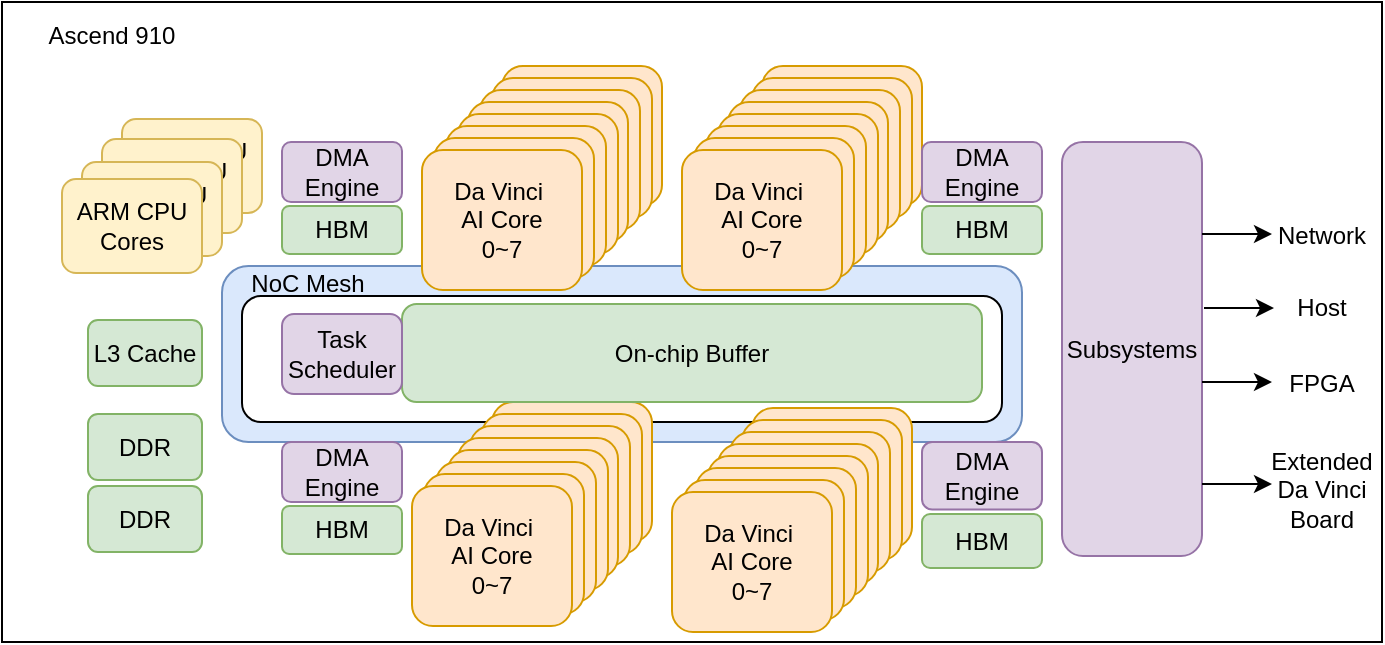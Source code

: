 <mxfile version="24.2.5" type="github" pages="6">
  <diagram name="910B" id="lxLUyDZ-_mMBVK15Qsm0">
    <mxGraphModel dx="945" dy="566" grid="1" gridSize="10" guides="1" tooltips="1" connect="1" arrows="1" fold="1" page="1" pageScale="1" pageWidth="827" pageHeight="1169" math="0" shadow="0">
      <root>
        <mxCell id="0" />
        <mxCell id="1" parent="0" />
        <mxCell id="A8zG5UePUxlaHy1b6daN-1" value="" style="rounded=0;whiteSpace=wrap;html=1;" parent="1" vertex="1">
          <mxGeometry x="60" y="220" width="690" height="320" as="geometry" />
        </mxCell>
        <mxCell id="LVG8VVzXwPnrs3J6AXQO-1" value="On-chip Buffer" style="rounded=1;whiteSpace=wrap;html=1;fillColor=#dae8fc;strokeColor=#6c8ebf;" parent="1" vertex="1">
          <mxGeometry x="170" y="352" width="400" height="88" as="geometry" />
        </mxCell>
        <mxCell id="LVG8VVzXwPnrs3J6AXQO-2" value="On-chip Buffer" style="rounded=1;whiteSpace=wrap;html=1;" parent="1" vertex="1">
          <mxGeometry x="180" y="367" width="380" height="63" as="geometry" />
        </mxCell>
        <mxCell id="LVG8VVzXwPnrs3J6AXQO-3" value="Da Vinci&amp;nbsp;&lt;div&gt;AI Core&lt;/div&gt;&lt;div&gt;0~7&lt;/div&gt;" style="rounded=1;whiteSpace=wrap;html=1;fillColor=#ffe6cc;strokeColor=#d79b00;" parent="1" vertex="1">
          <mxGeometry x="310" y="252" width="80" height="70" as="geometry" />
        </mxCell>
        <mxCell id="LVG8VVzXwPnrs3J6AXQO-4" value="Da Vinci&amp;nbsp;&lt;div&gt;AI Core&lt;/div&gt;&lt;div&gt;0~7&lt;/div&gt;" style="rounded=1;whiteSpace=wrap;html=1;fillColor=#ffe6cc;strokeColor=#d79b00;" parent="1" vertex="1">
          <mxGeometry x="305" y="258" width="80" height="70" as="geometry" />
        </mxCell>
        <mxCell id="LVG8VVzXwPnrs3J6AXQO-5" value="Da Vinci&amp;nbsp;&lt;div&gt;AI Core&lt;/div&gt;&lt;div&gt;0~7&lt;/div&gt;" style="rounded=1;whiteSpace=wrap;html=1;fillColor=#ffe6cc;strokeColor=#d79b00;" parent="1" vertex="1">
          <mxGeometry x="299" y="264" width="80" height="70" as="geometry" />
        </mxCell>
        <mxCell id="LVG8VVzXwPnrs3J6AXQO-6" value="Da Vinci&amp;nbsp;&lt;div&gt;AI Core&lt;/div&gt;&lt;div&gt;0~7&lt;/div&gt;" style="rounded=1;whiteSpace=wrap;html=1;fillColor=#ffe6cc;strokeColor=#d79b00;" parent="1" vertex="1">
          <mxGeometry x="293" y="270" width="80" height="70" as="geometry" />
        </mxCell>
        <mxCell id="LVG8VVzXwPnrs3J6AXQO-7" value="Da Vinci&amp;nbsp;&lt;div&gt;AI Core&lt;/div&gt;&lt;div&gt;0~7&lt;/div&gt;" style="rounded=1;whiteSpace=wrap;html=1;fillColor=#ffe6cc;strokeColor=#d79b00;" parent="1" vertex="1">
          <mxGeometry x="288" y="276" width="80" height="70" as="geometry" />
        </mxCell>
        <mxCell id="LVG8VVzXwPnrs3J6AXQO-8" value="Da Vinci&amp;nbsp;&lt;div&gt;AI Core&lt;/div&gt;&lt;div&gt;0~7&lt;/div&gt;" style="rounded=1;whiteSpace=wrap;html=1;fillColor=#ffe6cc;strokeColor=#d79b00;" parent="1" vertex="1">
          <mxGeometry x="282" y="282" width="80" height="70" as="geometry" />
        </mxCell>
        <mxCell id="LVG8VVzXwPnrs3J6AXQO-9" value="Da Vinci&amp;nbsp;&lt;div&gt;AI Core&lt;/div&gt;&lt;div&gt;0~7&lt;/div&gt;" style="rounded=1;whiteSpace=wrap;html=1;fillColor=#ffe6cc;strokeColor=#d79b00;" parent="1" vertex="1">
          <mxGeometry x="276" y="288" width="80" height="70" as="geometry" />
        </mxCell>
        <mxCell id="LVG8VVzXwPnrs3J6AXQO-10" value="Da Vinci&amp;nbsp;&lt;div&gt;AI Core&lt;/div&gt;&lt;div&gt;0~7&lt;/div&gt;" style="rounded=1;whiteSpace=wrap;html=1;fillColor=#ffe6cc;strokeColor=#d79b00;" parent="1" vertex="1">
          <mxGeometry x="270" y="294" width="80" height="70" as="geometry" />
        </mxCell>
        <mxCell id="LVG8VVzXwPnrs3J6AXQO-11" value="Da Vinci&amp;nbsp;&lt;div&gt;AI Core&lt;/div&gt;&lt;div&gt;0~7&lt;/div&gt;" style="rounded=1;whiteSpace=wrap;html=1;fillColor=#ffe6cc;strokeColor=#d79b00;" parent="1" vertex="1">
          <mxGeometry x="440" y="252" width="80" height="70" as="geometry" />
        </mxCell>
        <mxCell id="LVG8VVzXwPnrs3J6AXQO-12" value="Da Vinci&amp;nbsp;&lt;div&gt;AI Core&lt;/div&gt;&lt;div&gt;0~7&lt;/div&gt;" style="rounded=1;whiteSpace=wrap;html=1;fillColor=#ffe6cc;strokeColor=#d79b00;" parent="1" vertex="1">
          <mxGeometry x="435" y="258" width="80" height="70" as="geometry" />
        </mxCell>
        <mxCell id="LVG8VVzXwPnrs3J6AXQO-13" value="Da Vinci&amp;nbsp;&lt;div&gt;AI Core&lt;/div&gt;&lt;div&gt;0~7&lt;/div&gt;" style="rounded=1;whiteSpace=wrap;html=1;fillColor=#ffe6cc;strokeColor=#d79b00;" parent="1" vertex="1">
          <mxGeometry x="429" y="264" width="80" height="70" as="geometry" />
        </mxCell>
        <mxCell id="LVG8VVzXwPnrs3J6AXQO-14" value="Da Vinci&amp;nbsp;&lt;div&gt;AI Core&lt;/div&gt;&lt;div&gt;0~7&lt;/div&gt;" style="rounded=1;whiteSpace=wrap;html=1;fillColor=#ffe6cc;strokeColor=#d79b00;" parent="1" vertex="1">
          <mxGeometry x="423" y="270" width="80" height="70" as="geometry" />
        </mxCell>
        <mxCell id="LVG8VVzXwPnrs3J6AXQO-15" value="Da Vinci&amp;nbsp;&lt;div&gt;AI Core&lt;/div&gt;&lt;div&gt;0~7&lt;/div&gt;" style="rounded=1;whiteSpace=wrap;html=1;fillColor=#ffe6cc;strokeColor=#d79b00;" parent="1" vertex="1">
          <mxGeometry x="418" y="276" width="80" height="70" as="geometry" />
        </mxCell>
        <mxCell id="LVG8VVzXwPnrs3J6AXQO-16" value="Da Vinci&amp;nbsp;&lt;div&gt;AI Core&lt;/div&gt;&lt;div&gt;0~7&lt;/div&gt;" style="rounded=1;whiteSpace=wrap;html=1;fillColor=#ffe6cc;strokeColor=#d79b00;" parent="1" vertex="1">
          <mxGeometry x="412" y="282" width="80" height="70" as="geometry" />
        </mxCell>
        <mxCell id="LVG8VVzXwPnrs3J6AXQO-17" value="Da Vinci&amp;nbsp;&lt;div&gt;AI Core&lt;/div&gt;&lt;div&gt;0~7&lt;/div&gt;" style="rounded=1;whiteSpace=wrap;html=1;fillColor=#ffe6cc;strokeColor=#d79b00;" parent="1" vertex="1">
          <mxGeometry x="406" y="288" width="80" height="70" as="geometry" />
        </mxCell>
        <mxCell id="LVG8VVzXwPnrs3J6AXQO-18" value="Da Vinci&amp;nbsp;&lt;div&gt;AI Core&lt;/div&gt;&lt;div&gt;0~7&lt;/div&gt;" style="rounded=1;whiteSpace=wrap;html=1;fillColor=#ffe6cc;strokeColor=#d79b00;" parent="1" vertex="1">
          <mxGeometry x="400" y="294" width="80" height="70" as="geometry" />
        </mxCell>
        <mxCell id="LVG8VVzXwPnrs3J6AXQO-19" value="Da Vinci&amp;nbsp;&lt;div&gt;AI Core&lt;/div&gt;&lt;div&gt;0~7&lt;/div&gt;" style="rounded=1;whiteSpace=wrap;html=1;fillColor=#ffe6cc;strokeColor=#d79b00;" parent="1" vertex="1">
          <mxGeometry x="305" y="420" width="80" height="70" as="geometry" />
        </mxCell>
        <mxCell id="LVG8VVzXwPnrs3J6AXQO-20" value="Da Vinci&amp;nbsp;&lt;div&gt;AI Core&lt;/div&gt;&lt;div&gt;0~7&lt;/div&gt;" style="rounded=1;whiteSpace=wrap;html=1;fillColor=#ffe6cc;strokeColor=#d79b00;" parent="1" vertex="1">
          <mxGeometry x="300" y="426" width="80" height="70" as="geometry" />
        </mxCell>
        <mxCell id="LVG8VVzXwPnrs3J6AXQO-21" value="Da Vinci&amp;nbsp;&lt;div&gt;AI Core&lt;/div&gt;&lt;div&gt;0~7&lt;/div&gt;" style="rounded=1;whiteSpace=wrap;html=1;fillColor=#ffe6cc;strokeColor=#d79b00;" parent="1" vertex="1">
          <mxGeometry x="294" y="432" width="80" height="70" as="geometry" />
        </mxCell>
        <mxCell id="LVG8VVzXwPnrs3J6AXQO-22" value="Da Vinci&amp;nbsp;&lt;div&gt;AI Core&lt;/div&gt;&lt;div&gt;0~7&lt;/div&gt;" style="rounded=1;whiteSpace=wrap;html=1;fillColor=#ffe6cc;strokeColor=#d79b00;" parent="1" vertex="1">
          <mxGeometry x="288" y="438" width="80" height="70" as="geometry" />
        </mxCell>
        <mxCell id="LVG8VVzXwPnrs3J6AXQO-23" value="Da Vinci&amp;nbsp;&lt;div&gt;AI Core&lt;/div&gt;&lt;div&gt;0~7&lt;/div&gt;" style="rounded=1;whiteSpace=wrap;html=1;fillColor=#ffe6cc;strokeColor=#d79b00;" parent="1" vertex="1">
          <mxGeometry x="283" y="444" width="80" height="70" as="geometry" />
        </mxCell>
        <mxCell id="LVG8VVzXwPnrs3J6AXQO-24" value="Da Vinci&amp;nbsp;&lt;div&gt;AI Core&lt;/div&gt;&lt;div&gt;0~7&lt;/div&gt;" style="rounded=1;whiteSpace=wrap;html=1;fillColor=#ffe6cc;strokeColor=#d79b00;" parent="1" vertex="1">
          <mxGeometry x="277" y="450" width="80" height="70" as="geometry" />
        </mxCell>
        <mxCell id="LVG8VVzXwPnrs3J6AXQO-25" value="Da Vinci&amp;nbsp;&lt;div&gt;AI Core&lt;/div&gt;&lt;div&gt;0~7&lt;/div&gt;" style="rounded=1;whiteSpace=wrap;html=1;fillColor=#ffe6cc;strokeColor=#d79b00;" parent="1" vertex="1">
          <mxGeometry x="271" y="456" width="80" height="70" as="geometry" />
        </mxCell>
        <mxCell id="LVG8VVzXwPnrs3J6AXQO-26" value="Da Vinci&amp;nbsp;&lt;div&gt;AI Core&lt;/div&gt;&lt;div&gt;0~7&lt;/div&gt;" style="rounded=1;whiteSpace=wrap;html=1;fillColor=#ffe6cc;strokeColor=#d79b00;" parent="1" vertex="1">
          <mxGeometry x="265" y="462" width="80" height="70" as="geometry" />
        </mxCell>
        <mxCell id="LVG8VVzXwPnrs3J6AXQO-27" value="Da Vinci&amp;nbsp;&lt;div&gt;AI Core&lt;/div&gt;&lt;div&gt;0~7&lt;/div&gt;" style="rounded=1;whiteSpace=wrap;html=1;fillColor=#ffe6cc;strokeColor=#d79b00;" parent="1" vertex="1">
          <mxGeometry x="435" y="423" width="80" height="70" as="geometry" />
        </mxCell>
        <mxCell id="LVG8VVzXwPnrs3J6AXQO-28" value="Da Vinci&amp;nbsp;&lt;div&gt;AI Core&lt;/div&gt;&lt;div&gt;0~7&lt;/div&gt;" style="rounded=1;whiteSpace=wrap;html=1;fillColor=#ffe6cc;strokeColor=#d79b00;" parent="1" vertex="1">
          <mxGeometry x="430" y="429" width="80" height="70" as="geometry" />
        </mxCell>
        <mxCell id="LVG8VVzXwPnrs3J6AXQO-29" value="Da Vinci&amp;nbsp;&lt;div&gt;AI Core&lt;/div&gt;&lt;div&gt;0~7&lt;/div&gt;" style="rounded=1;whiteSpace=wrap;html=1;fillColor=#ffe6cc;strokeColor=#d79b00;" parent="1" vertex="1">
          <mxGeometry x="424" y="435" width="80" height="70" as="geometry" />
        </mxCell>
        <mxCell id="LVG8VVzXwPnrs3J6AXQO-30" value="Da Vinci&amp;nbsp;&lt;div&gt;AI Core&lt;/div&gt;&lt;div&gt;0~7&lt;/div&gt;" style="rounded=1;whiteSpace=wrap;html=1;fillColor=#ffe6cc;strokeColor=#d79b00;" parent="1" vertex="1">
          <mxGeometry x="418" y="441" width="80" height="70" as="geometry" />
        </mxCell>
        <mxCell id="LVG8VVzXwPnrs3J6AXQO-31" value="Da Vinci&amp;nbsp;&lt;div&gt;AI Core&lt;/div&gt;&lt;div&gt;0~7&lt;/div&gt;" style="rounded=1;whiteSpace=wrap;html=1;fillColor=#ffe6cc;strokeColor=#d79b00;" parent="1" vertex="1">
          <mxGeometry x="413" y="447" width="80" height="70" as="geometry" />
        </mxCell>
        <mxCell id="LVG8VVzXwPnrs3J6AXQO-32" value="Da Vinci&amp;nbsp;&lt;div&gt;AI Core&lt;/div&gt;&lt;div&gt;0~7&lt;/div&gt;" style="rounded=1;whiteSpace=wrap;html=1;fillColor=#ffe6cc;strokeColor=#d79b00;" parent="1" vertex="1">
          <mxGeometry x="407" y="453" width="80" height="70" as="geometry" />
        </mxCell>
        <mxCell id="LVG8VVzXwPnrs3J6AXQO-33" value="Da Vinci&amp;nbsp;&lt;div&gt;AI Core&lt;/div&gt;&lt;div&gt;0~7&lt;/div&gt;" style="rounded=1;whiteSpace=wrap;html=1;fillColor=#ffe6cc;strokeColor=#d79b00;" parent="1" vertex="1">
          <mxGeometry x="401" y="459" width="80" height="70" as="geometry" />
        </mxCell>
        <mxCell id="LVG8VVzXwPnrs3J6AXQO-34" value="Da Vinci&amp;nbsp;&lt;div&gt;AI Core&lt;/div&gt;&lt;div&gt;0~7&lt;/div&gt;" style="rounded=1;whiteSpace=wrap;html=1;fillColor=#ffe6cc;strokeColor=#d79b00;" parent="1" vertex="1">
          <mxGeometry x="395" y="465" width="80" height="70" as="geometry" />
        </mxCell>
        <mxCell id="LVG8VVzXwPnrs3J6AXQO-35" value="On-chip Buffer" style="rounded=1;whiteSpace=wrap;html=1;fillColor=#d5e8d4;strokeColor=#82b366;" parent="1" vertex="1">
          <mxGeometry x="260" y="371" width="290" height="49" as="geometry" />
        </mxCell>
        <mxCell id="LVG8VVzXwPnrs3J6AXQO-36" value="Task Scheduler" style="rounded=1;whiteSpace=wrap;html=1;fillColor=#e1d5e7;strokeColor=#9673a6;" parent="1" vertex="1">
          <mxGeometry x="200" y="376" width="60" height="40" as="geometry" />
        </mxCell>
        <mxCell id="LVG8VVzXwPnrs3J6AXQO-37" value="Subsystems" style="rounded=1;whiteSpace=wrap;html=1;fillColor=#e1d5e7;strokeColor=#9673a6;" parent="1" vertex="1">
          <mxGeometry x="590" y="290" width="70" height="207" as="geometry" />
        </mxCell>
        <mxCell id="LVG8VVzXwPnrs3J6AXQO-38" value="Network" style="text;html=1;align=center;verticalAlign=middle;whiteSpace=wrap;rounded=0;" parent="1" vertex="1">
          <mxGeometry x="690" y="322" width="60" height="30" as="geometry" />
        </mxCell>
        <mxCell id="LVG8VVzXwPnrs3J6AXQO-39" value="Host" style="text;html=1;align=center;verticalAlign=middle;whiteSpace=wrap;rounded=0;" parent="1" vertex="1">
          <mxGeometry x="690" y="358" width="60" height="30" as="geometry" />
        </mxCell>
        <mxCell id="LVG8VVzXwPnrs3J6AXQO-40" value="FPGA" style="text;html=1;align=center;verticalAlign=middle;whiteSpace=wrap;rounded=0;" parent="1" vertex="1">
          <mxGeometry x="690" y="396" width="60" height="30" as="geometry" />
        </mxCell>
        <mxCell id="LVG8VVzXwPnrs3J6AXQO-41" value="Extended Da Vinci Board" style="text;html=1;align=center;verticalAlign=middle;whiteSpace=wrap;rounded=0;" parent="1" vertex="1">
          <mxGeometry x="690" y="449" width="60" height="30" as="geometry" />
        </mxCell>
        <mxCell id="LVG8VVzXwPnrs3J6AXQO-42" value="NoC Mesh" style="text;html=1;align=center;verticalAlign=middle;whiteSpace=wrap;rounded=0;" parent="1" vertex="1">
          <mxGeometry x="138" y="358" width="150" height="6" as="geometry" />
        </mxCell>
        <mxCell id="LVG8VVzXwPnrs3J6AXQO-43" value="" style="group" parent="1" vertex="1" connectable="0">
          <mxGeometry x="200" y="290" width="60" height="56" as="geometry" />
        </mxCell>
        <mxCell id="LVG8VVzXwPnrs3J6AXQO-44" value="DMA&lt;div&gt;Engine&lt;/div&gt;" style="rounded=1;whiteSpace=wrap;html=1;fillColor=#e1d5e7;strokeColor=#9673a6;" parent="LVG8VVzXwPnrs3J6AXQO-43" vertex="1">
          <mxGeometry width="60" height="30" as="geometry" />
        </mxCell>
        <mxCell id="LVG8VVzXwPnrs3J6AXQO-45" value="HBM" style="rounded=1;whiteSpace=wrap;html=1;fillColor=#d5e8d4;strokeColor=#82b366;" parent="LVG8VVzXwPnrs3J6AXQO-43" vertex="1">
          <mxGeometry y="32" width="60" height="24" as="geometry" />
        </mxCell>
        <mxCell id="LVG8VVzXwPnrs3J6AXQO-46" value="" style="group" parent="1" vertex="1" connectable="0">
          <mxGeometry x="520" y="290" width="60" height="56" as="geometry" />
        </mxCell>
        <mxCell id="LVG8VVzXwPnrs3J6AXQO-47" value="DMA&lt;div&gt;Engine&lt;/div&gt;" style="rounded=1;whiteSpace=wrap;html=1;fillColor=#e1d5e7;strokeColor=#9673a6;" parent="LVG8VVzXwPnrs3J6AXQO-46" vertex="1">
          <mxGeometry width="60" height="30" as="geometry" />
        </mxCell>
        <mxCell id="LVG8VVzXwPnrs3J6AXQO-48" value="HBM" style="rounded=1;whiteSpace=wrap;html=1;fillColor=#d5e8d4;strokeColor=#82b366;" parent="LVG8VVzXwPnrs3J6AXQO-46" vertex="1">
          <mxGeometry y="32" width="60" height="24" as="geometry" />
        </mxCell>
        <mxCell id="LVG8VVzXwPnrs3J6AXQO-49" value="" style="group" parent="1" vertex="1" connectable="0">
          <mxGeometry x="200" y="440" width="60" height="56" as="geometry" />
        </mxCell>
        <mxCell id="LVG8VVzXwPnrs3J6AXQO-50" value="DMA&lt;div&gt;Engine&lt;/div&gt;" style="rounded=1;whiteSpace=wrap;html=1;fillColor=#e1d5e7;strokeColor=#9673a6;" parent="LVG8VVzXwPnrs3J6AXQO-49" vertex="1">
          <mxGeometry width="60" height="30" as="geometry" />
        </mxCell>
        <mxCell id="LVG8VVzXwPnrs3J6AXQO-51" value="HBM" style="rounded=1;whiteSpace=wrap;html=1;fillColor=#d5e8d4;strokeColor=#82b366;" parent="LVG8VVzXwPnrs3J6AXQO-49" vertex="1">
          <mxGeometry y="32" width="60" height="24" as="geometry" />
        </mxCell>
        <mxCell id="LVG8VVzXwPnrs3J6AXQO-52" value="" style="group" parent="1" vertex="1" connectable="0">
          <mxGeometry x="520" y="440" width="60" height="63" as="geometry" />
        </mxCell>
        <mxCell id="LVG8VVzXwPnrs3J6AXQO-53" value="DMA&lt;div&gt;Engine&lt;/div&gt;" style="rounded=1;whiteSpace=wrap;html=1;fillColor=#e1d5e7;strokeColor=#9673a6;" parent="LVG8VVzXwPnrs3J6AXQO-52" vertex="1">
          <mxGeometry width="60" height="33.75" as="geometry" />
        </mxCell>
        <mxCell id="LVG8VVzXwPnrs3J6AXQO-54" value="HBM" style="rounded=1;whiteSpace=wrap;html=1;fillColor=#d5e8d4;strokeColor=#82b366;" parent="LVG8VVzXwPnrs3J6AXQO-52" vertex="1">
          <mxGeometry y="36" width="60" height="27" as="geometry" />
        </mxCell>
        <mxCell id="LVG8VVzXwPnrs3J6AXQO-55" value="" style="endArrow=classic;html=1;rounded=0;entryX=0.25;entryY=0;entryDx=0;entryDy=0;" parent="1" edge="1">
          <mxGeometry width="50" height="50" relative="1" as="geometry">
            <mxPoint x="660" y="336" as="sourcePoint" />
            <mxPoint x="695" y="336" as="targetPoint" />
          </mxGeometry>
        </mxCell>
        <mxCell id="LVG8VVzXwPnrs3J6AXQO-56" value="" style="endArrow=classic;html=1;rounded=0;entryX=0.25;entryY=0;entryDx=0;entryDy=0;" parent="1" edge="1">
          <mxGeometry width="50" height="50" relative="1" as="geometry">
            <mxPoint x="661" y="373" as="sourcePoint" />
            <mxPoint x="696" y="373" as="targetPoint" />
          </mxGeometry>
        </mxCell>
        <mxCell id="LVG8VVzXwPnrs3J6AXQO-57" value="" style="endArrow=classic;html=1;rounded=0;entryX=0.25;entryY=0;entryDx=0;entryDy=0;" parent="1" edge="1">
          <mxGeometry width="50" height="50" relative="1" as="geometry">
            <mxPoint x="660" y="410" as="sourcePoint" />
            <mxPoint x="695" y="410" as="targetPoint" />
          </mxGeometry>
        </mxCell>
        <mxCell id="LVG8VVzXwPnrs3J6AXQO-58" value="" style="endArrow=classic;html=1;rounded=0;entryX=0.25;entryY=0;entryDx=0;entryDy=0;" parent="1" edge="1">
          <mxGeometry width="50" height="50" relative="1" as="geometry">
            <mxPoint x="660" y="461" as="sourcePoint" />
            <mxPoint x="695" y="461" as="targetPoint" />
          </mxGeometry>
        </mxCell>
        <mxCell id="LVG8VVzXwPnrs3J6AXQO-59" value="ARM CPU Core" style="rounded=1;whiteSpace=wrap;html=1;fillColor=#fff2cc;strokeColor=#d6b656;" parent="1" vertex="1">
          <mxGeometry x="120" y="278.5" width="70" height="47" as="geometry" />
        </mxCell>
        <mxCell id="LVG8VVzXwPnrs3J6AXQO-60" value="ARM CPU Core" style="rounded=1;whiteSpace=wrap;html=1;fillColor=#fff2cc;strokeColor=#d6b656;" parent="1" vertex="1">
          <mxGeometry x="110" y="288.5" width="70" height="47" as="geometry" />
        </mxCell>
        <mxCell id="LVG8VVzXwPnrs3J6AXQO-61" value="ARM CPU Core" style="rounded=1;whiteSpace=wrap;html=1;fillColor=#fff2cc;strokeColor=#d6b656;" parent="1" vertex="1">
          <mxGeometry x="100" y="300" width="70" height="47" as="geometry" />
        </mxCell>
        <mxCell id="LVG8VVzXwPnrs3J6AXQO-62" value="ARM CPU Cores" style="rounded=1;whiteSpace=wrap;html=1;fillColor=#fff2cc;strokeColor=#d6b656;" parent="1" vertex="1">
          <mxGeometry x="90" y="308.5" width="70" height="47" as="geometry" />
        </mxCell>
        <mxCell id="LVG8VVzXwPnrs3J6AXQO-63" value="DDR" style="rounded=1;whiteSpace=wrap;html=1;fillColor=#d5e8d4;strokeColor=#82b366;" parent="1" vertex="1">
          <mxGeometry x="103" y="426" width="57" height="33" as="geometry" />
        </mxCell>
        <mxCell id="LVG8VVzXwPnrs3J6AXQO-64" value="DDR" style="rounded=1;whiteSpace=wrap;html=1;fillColor=#d5e8d4;strokeColor=#82b366;" parent="1" vertex="1">
          <mxGeometry x="103" y="462" width="57" height="33" as="geometry" />
        </mxCell>
        <mxCell id="LVG8VVzXwPnrs3J6AXQO-65" value="L3 Cache" style="rounded=1;whiteSpace=wrap;html=1;fillColor=#d5e8d4;strokeColor=#82b366;" parent="1" vertex="1">
          <mxGeometry x="103" y="379" width="57" height="33" as="geometry" />
        </mxCell>
        <mxCell id="A8zG5UePUxlaHy1b6daN-2" value="Ascend 910" style="text;html=1;align=center;verticalAlign=middle;whiteSpace=wrap;rounded=0;" parent="1" vertex="1">
          <mxGeometry x="70" y="222" width="90" height="30" as="geometry" />
        </mxCell>
      </root>
    </mxGraphModel>
  </diagram>
  <diagram name="transformer" id="7I4230FWR0Pp8MwhjNu-">
    <mxGraphModel dx="945" dy="566" grid="1" gridSize="10" guides="1" tooltips="1" connect="1" arrows="1" fold="1" page="1" pageScale="1" pageWidth="827" pageHeight="1169" math="0" shadow="0">
      <root>
        <mxCell id="0" />
        <mxCell id="1" parent="0" />
        <mxCell id="g9kIItd0pmd0jD4cZ1mj-1" value="" style="rounded=1;whiteSpace=wrap;html=1;" parent="1" vertex="1">
          <mxGeometry x="200" y="280" width="120" height="160" as="geometry" />
        </mxCell>
        <mxCell id="g9kIItd0pmd0jD4cZ1mj-2" value="" style="rounded=1;whiteSpace=wrap;html=1;" parent="1" vertex="1">
          <mxGeometry x="360" y="210" width="120" height="230" as="geometry" />
        </mxCell>
        <mxCell id="g9kIItd0pmd0jD4cZ1mj-3" value="Add &amp;amp; Norm" style="rounded=0;whiteSpace=wrap;html=1;fillColor=#f8cecc;strokeColor=#b85450;" parent="1" vertex="1">
          <mxGeometry x="215" y="290" width="90" height="20" as="geometry" />
        </mxCell>
        <mxCell id="g9kIItd0pmd0jD4cZ1mj-41" value="" style="edgeStyle=orthogonalEdgeStyle;rounded=0;orthogonalLoop=1;jettySize=auto;html=1;exitX=1;exitY=0.5;exitDx=0;exitDy=0;" parent="1" source="g9kIItd0pmd0jD4cZ1mj-3" target="g9kIItd0pmd0jD4cZ1mj-13" edge="1">
          <mxGeometry relative="1" as="geometry" />
        </mxCell>
        <mxCell id="g9kIItd0pmd0jD4cZ1mj-4" value="Feed Forward" style="rounded=0;whiteSpace=wrap;html=1;fillColor=#dae8fc;strokeColor=#6c8ebf;" parent="1" vertex="1">
          <mxGeometry x="215" y="310" width="90" height="30" as="geometry" />
        </mxCell>
        <mxCell id="g9kIItd0pmd0jD4cZ1mj-7" value="" style="edgeStyle=orthogonalEdgeStyle;rounded=0;orthogonalLoop=1;jettySize=auto;html=1;" parent="1" source="g9kIItd0pmd0jD4cZ1mj-5" target="g9kIItd0pmd0jD4cZ1mj-4" edge="1">
          <mxGeometry relative="1" as="geometry" />
        </mxCell>
        <mxCell id="g9kIItd0pmd0jD4cZ1mj-5" value="Add &amp;amp; Norm" style="rounded=0;whiteSpace=wrap;html=1;fillColor=#f8cecc;strokeColor=#b85450;" parent="1" vertex="1">
          <mxGeometry x="215" y="380" width="90" height="20" as="geometry" />
        </mxCell>
        <mxCell id="g9kIItd0pmd0jD4cZ1mj-6" value="Multi-Head Attention" style="rounded=0;whiteSpace=wrap;html=1;fillColor=#d5e8d4;strokeColor=#82b366;" parent="1" vertex="1">
          <mxGeometry x="215" y="400" width="90" height="30" as="geometry" />
        </mxCell>
        <mxCell id="g9kIItd0pmd0jD4cZ1mj-9" value="" style="edgeStyle=orthogonalEdgeStyle;rounded=0;orthogonalLoop=1;jettySize=auto;html=1;" parent="1" source="g9kIItd0pmd0jD4cZ1mj-8" target="g9kIItd0pmd0jD4cZ1mj-6" edge="1">
          <mxGeometry relative="1" as="geometry" />
        </mxCell>
        <mxCell id="g9kIItd0pmd0jD4cZ1mj-8" value="Input Embedding" style="rounded=0;whiteSpace=wrap;html=1;fillColor=#ffe6cc;strokeColor=#d79b00;" parent="1" vertex="1">
          <mxGeometry x="215" y="460" width="90" height="30" as="geometry" />
        </mxCell>
        <mxCell id="g9kIItd0pmd0jD4cZ1mj-12" value="Add &amp;amp; Norm" style="rounded=0;whiteSpace=wrap;html=1;fillColor=#f8cecc;strokeColor=#b85450;" parent="1" vertex="1">
          <mxGeometry x="375" y="290" width="90" height="20" as="geometry" />
        </mxCell>
        <mxCell id="g9kIItd0pmd0jD4cZ1mj-21" value="" style="edgeStyle=orthogonalEdgeStyle;rounded=0;orthogonalLoop=1;jettySize=auto;html=1;" parent="1" source="g9kIItd0pmd0jD4cZ1mj-13" target="g9kIItd0pmd0jD4cZ1mj-20" edge="1">
          <mxGeometry relative="1" as="geometry" />
        </mxCell>
        <mxCell id="g9kIItd0pmd0jD4cZ1mj-13" value="Multi-Head Attention" style="rounded=0;whiteSpace=wrap;html=1;fillColor=#d5e8d4;strokeColor=#82b366;" parent="1" vertex="1">
          <mxGeometry x="375" y="310" width="90" height="30" as="geometry" />
        </mxCell>
        <mxCell id="g9kIItd0pmd0jD4cZ1mj-14" value="" style="edgeStyle=orthogonalEdgeStyle;rounded=0;orthogonalLoop=1;jettySize=auto;html=1;" parent="1" source="g9kIItd0pmd0jD4cZ1mj-15" target="g9kIItd0pmd0jD4cZ1mj-13" edge="1">
          <mxGeometry relative="1" as="geometry" />
        </mxCell>
        <mxCell id="g9kIItd0pmd0jD4cZ1mj-15" value="Add &amp;amp; Norm" style="rounded=0;whiteSpace=wrap;html=1;fillColor=#f8cecc;strokeColor=#b85450;" parent="1" vertex="1">
          <mxGeometry x="375" y="380" width="90" height="20" as="geometry" />
        </mxCell>
        <mxCell id="g9kIItd0pmd0jD4cZ1mj-16" value="Multi-Head Attention" style="rounded=0;whiteSpace=wrap;html=1;fillColor=#d5e8d4;strokeColor=#82b366;" parent="1" vertex="1">
          <mxGeometry x="375" y="400" width="90" height="30" as="geometry" />
        </mxCell>
        <mxCell id="g9kIItd0pmd0jD4cZ1mj-17" value="" style="edgeStyle=orthogonalEdgeStyle;rounded=0;orthogonalLoop=1;jettySize=auto;html=1;" parent="1" source="g9kIItd0pmd0jD4cZ1mj-18" target="g9kIItd0pmd0jD4cZ1mj-16" edge="1">
          <mxGeometry relative="1" as="geometry" />
        </mxCell>
        <mxCell id="g9kIItd0pmd0jD4cZ1mj-18" value="Input Embedding" style="rounded=0;whiteSpace=wrap;html=1;fillColor=#ffe6cc;strokeColor=#d79b00;" parent="1" vertex="1">
          <mxGeometry x="375" y="460" width="90" height="30" as="geometry" />
        </mxCell>
        <mxCell id="g9kIItd0pmd0jD4cZ1mj-35" value="" style="edgeStyle=orthogonalEdgeStyle;rounded=0;orthogonalLoop=1;jettySize=auto;html=1;" parent="1" source="g9kIItd0pmd0jD4cZ1mj-19" target="g9kIItd0pmd0jD4cZ1mj-25" edge="1">
          <mxGeometry relative="1" as="geometry" />
        </mxCell>
        <mxCell id="g9kIItd0pmd0jD4cZ1mj-19" value="Add &amp;amp; Norm" style="rounded=0;whiteSpace=wrap;html=1;fillColor=#f8cecc;strokeColor=#b85450;" parent="1" vertex="1">
          <mxGeometry x="375" y="220" width="90" height="20" as="geometry" />
        </mxCell>
        <mxCell id="g9kIItd0pmd0jD4cZ1mj-20" value="Feed Forward" style="rounded=0;whiteSpace=wrap;html=1;fillColor=#dae8fc;strokeColor=#6c8ebf;" parent="1" vertex="1">
          <mxGeometry x="375" y="240" width="90" height="30" as="geometry" />
        </mxCell>
        <mxCell id="g9kIItd0pmd0jD4cZ1mj-39" value="" style="edgeStyle=orthogonalEdgeStyle;rounded=0;orthogonalLoop=1;jettySize=auto;html=1;" parent="1" source="g9kIItd0pmd0jD4cZ1mj-25" target="g9kIItd0pmd0jD4cZ1mj-38" edge="1">
          <mxGeometry relative="1" as="geometry" />
        </mxCell>
        <mxCell id="g9kIItd0pmd0jD4cZ1mj-25" value="Linear, Softmax" style="rounded=0;whiteSpace=wrap;html=1;fillColor=#f8cecc;strokeColor=#b85450;" parent="1" vertex="1">
          <mxGeometry x="375" y="170" width="90" height="20" as="geometry" />
        </mxCell>
        <mxCell id="g9kIItd0pmd0jD4cZ1mj-38" value="Output Probabilities" style="text;html=1;align=center;verticalAlign=middle;whiteSpace=wrap;rounded=0;" parent="1" vertex="1">
          <mxGeometry x="390" y="120" width="60" height="30" as="geometry" />
        </mxCell>
        <mxCell id="g9kIItd0pmd0jD4cZ1mj-42" value="N x" style="text;html=1;align=center;verticalAlign=middle;whiteSpace=wrap;rounded=0;" parent="1" vertex="1">
          <mxGeometry x="270" y="345" width="60" height="30" as="geometry" />
        </mxCell>
        <mxCell id="g9kIItd0pmd0jD4cZ1mj-43" value="N x" style="text;html=1;align=center;verticalAlign=middle;whiteSpace=wrap;rounded=0;" parent="1" vertex="1">
          <mxGeometry x="440" y="345" width="60" height="30" as="geometry" />
        </mxCell>
        <mxCell id="g9kIItd0pmd0jD4cZ1mj-44" value="Encoder" style="text;html=1;align=center;verticalAlign=middle;whiteSpace=wrap;rounded=0;" parent="1" vertex="1">
          <mxGeometry x="280" y="250" width="60" height="30" as="geometry" />
        </mxCell>
        <mxCell id="g9kIItd0pmd0jD4cZ1mj-45" value="Decoder" style="text;html=1;align=center;verticalAlign=middle;whiteSpace=wrap;rounded=0;" parent="1" vertex="1">
          <mxGeometry x="465" y="190" width="60" height="30" as="geometry" />
        </mxCell>
        <mxCell id="g9kIItd0pmd0jD4cZ1mj-48" value="" style="edgeStyle=orthogonalEdgeStyle;rounded=0;orthogonalLoop=1;jettySize=auto;html=1;" parent="1" source="g9kIItd0pmd0jD4cZ1mj-46" target="g9kIItd0pmd0jD4cZ1mj-8" edge="1">
          <mxGeometry relative="1" as="geometry" />
        </mxCell>
        <mxCell id="g9kIItd0pmd0jD4cZ1mj-46" value="Inputs" style="text;html=1;align=center;verticalAlign=middle;whiteSpace=wrap;rounded=0;" parent="1" vertex="1">
          <mxGeometry x="230" y="510" width="60" height="30" as="geometry" />
        </mxCell>
        <mxCell id="g9kIItd0pmd0jD4cZ1mj-49" value="" style="edgeStyle=orthogonalEdgeStyle;rounded=0;orthogonalLoop=1;jettySize=auto;html=1;" parent="1" source="g9kIItd0pmd0jD4cZ1mj-47" target="g9kIItd0pmd0jD4cZ1mj-18" edge="1">
          <mxGeometry relative="1" as="geometry" />
        </mxCell>
        <mxCell id="g9kIItd0pmd0jD4cZ1mj-47" value="Outputs" style="text;html=1;align=center;verticalAlign=middle;whiteSpace=wrap;rounded=0;" parent="1" vertex="1">
          <mxGeometry x="390" y="510" width="60" height="30" as="geometry" />
        </mxCell>
      </root>
    </mxGraphModel>
  </diagram>
  <diagram id="Z8lOwHjzJRNkSfy0wAI4" name="Page-3">
    <mxGraphModel dx="945" dy="566" grid="1" gridSize="10" guides="1" tooltips="1" connect="1" arrows="1" fold="1" page="1" pageScale="1" pageWidth="827" pageHeight="1169" math="0" shadow="0">
      <root>
        <mxCell id="0" />
        <mxCell id="1" parent="0" />
        <mxCell id="K-_3K-k2CT7aM2TecqGK-1" value="" style="rounded=1;whiteSpace=wrap;html=1;fillColor=#f5f5f5;strokeColor=#666666;fontColor=#333333;" parent="1" vertex="1">
          <mxGeometry x="140" y="210" width="180" height="200" as="geometry" />
        </mxCell>
        <mxCell id="oAnIwXhzVB1yPWo71vQK-17" value="" style="edgeStyle=orthogonalEdgeStyle;rounded=0;orthogonalLoop=1;jettySize=auto;html=1;endArrow=none;endFill=0;startArrow=classic;startFill=1;" edge="1" parent="1" source="K-_3K-k2CT7aM2TecqGK-2" target="oAnIwXhzVB1yPWo71vQK-5">
          <mxGeometry relative="1" as="geometry" />
        </mxCell>
        <mxCell id="K-_3K-k2CT7aM2TecqGK-2" value="&lt;font style=&quot;font-size: 18px;&quot;&gt;Q&lt;/font&gt;" style="text;html=1;align=center;verticalAlign=middle;whiteSpace=wrap;rounded=0;" parent="1" vertex="1">
          <mxGeometry x="150" y="225" width="30" height="30" as="geometry" />
        </mxCell>
        <mxCell id="K-_3K-k2CT7aM2TecqGK-3" value="" style="edgeStyle=orthogonalEdgeStyle;rounded=0;orthogonalLoop=1;jettySize=auto;html=1;" parent="1" source="K-_3K-k2CT7aM2TecqGK-4" target="K-_3K-k2CT7aM2TecqGK-5" edge="1">
          <mxGeometry relative="1" as="geometry" />
        </mxCell>
        <mxCell id="K-_3K-k2CT7aM2TecqGK-4" value="X" style="ellipse;whiteSpace=wrap;html=1;aspect=fixed;" parent="1" vertex="1">
          <mxGeometry x="200" y="270" width="20" height="20" as="geometry" />
        </mxCell>
        <mxCell id="K-_3K-k2CT7aM2TecqGK-5" value="&lt;span style=&quot;color: rgb(31, 31, 31); font-family: &amp;quot;Google Sans&amp;quot;, arial, sans-serif; text-align: left; background-color: rgb(255, 255, 255);&quot;&gt;&lt;font style=&quot;font-size: 19px;&quot;&gt;σ&lt;/font&gt;&lt;/span&gt;" style="ellipse;whiteSpace=wrap;html=1;aspect=fixed;" parent="1" vertex="1">
          <mxGeometry x="240" y="270" width="20" height="20" as="geometry" />
        </mxCell>
        <mxCell id="K-_3K-k2CT7aM2TecqGK-6" value="" style="endArrow=classic;html=1;rounded=0;exitX=1;exitY=1;exitDx=0;exitDy=0;" parent="1" source="K-_3K-k2CT7aM2TecqGK-2" edge="1">
          <mxGeometry width="50" height="50" relative="1" as="geometry">
            <mxPoint x="210" y="235" as="sourcePoint" />
            <mxPoint x="200" y="275" as="targetPoint" />
          </mxGeometry>
        </mxCell>
        <mxCell id="K-_3K-k2CT7aM2TecqGK-7" value="&lt;font style=&quot;font-size: 18px;&quot;&gt;K&lt;/font&gt;" style="text;html=1;align=center;verticalAlign=middle;whiteSpace=wrap;rounded=0;" parent="1" vertex="1">
          <mxGeometry x="150" y="305" width="30" height="30" as="geometry" />
        </mxCell>
        <mxCell id="K-_3K-k2CT7aM2TecqGK-8" value="" style="endArrow=classic;html=1;rounded=0;exitX=1;exitY=0;exitDx=0;exitDy=0;" parent="1" source="K-_3K-k2CT7aM2TecqGK-7" edge="1">
          <mxGeometry width="50" height="50" relative="1" as="geometry">
            <mxPoint x="190" y="265" as="sourcePoint" />
            <mxPoint x="200" y="285" as="targetPoint" />
          </mxGeometry>
        </mxCell>
        <mxCell id="K-_3K-k2CT7aM2TecqGK-9" value="" style="edgeStyle=orthogonalEdgeStyle;rounded=0;orthogonalLoop=1;jettySize=auto;html=1;" parent="1" source="K-_3K-k2CT7aM2TecqGK-10" edge="1">
          <mxGeometry relative="1" as="geometry">
            <mxPoint x="310" y="320" as="targetPoint" />
          </mxGeometry>
        </mxCell>
        <mxCell id="K-_3K-k2CT7aM2TecqGK-10" value="X" style="ellipse;whiteSpace=wrap;html=1;aspect=fixed;" parent="1" vertex="1">
          <mxGeometry x="260" y="310" width="20" height="20" as="geometry" />
        </mxCell>
        <mxCell id="K-_3K-k2CT7aM2TecqGK-11" value="" style="endArrow=classic;html=1;rounded=0;exitX=1;exitY=1;exitDx=0;exitDy=0;" parent="1" edge="1">
          <mxGeometry width="50" height="50" relative="1" as="geometry">
            <mxPoint x="260" y="290" as="sourcePoint" />
            <mxPoint x="270" y="310" as="targetPoint" />
          </mxGeometry>
        </mxCell>
        <mxCell id="K-_3K-k2CT7aM2TecqGK-12" value="&lt;font style=&quot;font-size: 18px;&quot;&gt;V&lt;/font&gt;" style="text;html=1;align=center;verticalAlign=middle;whiteSpace=wrap;rounded=0;" parent="1" vertex="1">
          <mxGeometry x="150" y="370" width="30" height="30" as="geometry" />
        </mxCell>
        <mxCell id="K-_3K-k2CT7aM2TecqGK-13" value="" style="endArrow=classic;html=1;rounded=0;entryX=0;entryY=1;entryDx=0;entryDy=0;" parent="1" target="K-_3K-k2CT7aM2TecqGK-10" edge="1">
          <mxGeometry width="50" height="50" relative="1" as="geometry">
            <mxPoint x="190" y="380" as="sourcePoint" />
            <mxPoint x="200" y="360" as="targetPoint" />
          </mxGeometry>
        </mxCell>
        <mxCell id="K-_3K-k2CT7aM2TecqGK-14" value="MatMul" style="text;html=1;align=center;verticalAlign=middle;whiteSpace=wrap;rounded=0;" parent="1" vertex="1">
          <mxGeometry x="190" y="240" width="60" height="30" as="geometry" />
        </mxCell>
        <mxCell id="K-_3K-k2CT7aM2TecqGK-15" value="Softmax" style="text;html=1;align=center;verticalAlign=middle;whiteSpace=wrap;rounded=0;" parent="1" vertex="1">
          <mxGeometry x="260" y="265" width="60" height="30" as="geometry" />
        </mxCell>
        <mxCell id="oAnIwXhzVB1yPWo71vQK-9" value="" style="edgeStyle=orthogonalEdgeStyle;rounded=0;orthogonalLoop=1;jettySize=auto;html=1;" edge="1" parent="1" source="oAnIwXhzVB1yPWo71vQK-1" target="oAnIwXhzVB1yPWo71vQK-6">
          <mxGeometry relative="1" as="geometry" />
        </mxCell>
        <mxCell id="oAnIwXhzVB1yPWo71vQK-1" value="&lt;font style=&quot;font-size: 18px;&quot;&gt;X&lt;/font&gt;" style="text;html=1;align=center;verticalAlign=middle;whiteSpace=wrap;rounded=0;" vertex="1" parent="1">
          <mxGeometry y="305" width="30" height="30" as="geometry" />
        </mxCell>
        <mxCell id="oAnIwXhzVB1yPWo71vQK-5" value="&lt;font style=&quot;font-size: 18px;&quot;&gt;x W&lt;sub&gt;Q&lt;/sub&gt;&lt;/font&gt;" style="text;html=1;align=center;verticalAlign=middle;whiteSpace=wrap;rounded=0;" vertex="1" parent="1">
          <mxGeometry x="80" y="225" width="50" height="30" as="geometry" />
        </mxCell>
        <mxCell id="oAnIwXhzVB1yPWo71vQK-10" value="" style="edgeStyle=orthogonalEdgeStyle;rounded=0;orthogonalLoop=1;jettySize=auto;html=1;" edge="1" parent="1" source="oAnIwXhzVB1yPWo71vQK-6" target="K-_3K-k2CT7aM2TecqGK-7">
          <mxGeometry relative="1" as="geometry" />
        </mxCell>
        <mxCell id="oAnIwXhzVB1yPWo71vQK-6" value="&lt;font style=&quot;font-size: 18px;&quot;&gt;x W&lt;sub&gt;K&lt;/sub&gt;&lt;/font&gt;" style="text;html=1;align=center;verticalAlign=middle;whiteSpace=wrap;rounded=0;" vertex="1" parent="1">
          <mxGeometry x="80" y="305" width="50" height="30" as="geometry" />
        </mxCell>
        <mxCell id="oAnIwXhzVB1yPWo71vQK-14" value="" style="edgeStyle=orthogonalEdgeStyle;rounded=0;orthogonalLoop=1;jettySize=auto;html=1;" edge="1" parent="1" source="oAnIwXhzVB1yPWo71vQK-7" target="K-_3K-k2CT7aM2TecqGK-12">
          <mxGeometry relative="1" as="geometry" />
        </mxCell>
        <mxCell id="oAnIwXhzVB1yPWo71vQK-7" value="&lt;font style=&quot;font-size: 18px;&quot;&gt;x W&lt;/font&gt;&lt;font style=&quot;font-size: 15.0px;&quot;&gt;&lt;sub&gt;V&lt;/sub&gt;&lt;/font&gt;" style="text;html=1;align=center;verticalAlign=middle;whiteSpace=wrap;rounded=0;" vertex="1" parent="1">
          <mxGeometry x="80" y="370" width="50" height="30" as="geometry" />
        </mxCell>
        <mxCell id="oAnIwXhzVB1yPWo71vQK-8" value="" style="endArrow=classic;html=1;rounded=0;exitX=1;exitY=0.5;exitDx=0;exitDy=0;entryX=0;entryY=0.5;entryDx=0;entryDy=0;" edge="1" parent="1" source="oAnIwXhzVB1yPWo71vQK-1" target="oAnIwXhzVB1yPWo71vQK-5">
          <mxGeometry width="50" height="50" relative="1" as="geometry">
            <mxPoint x="30" y="310" as="sourcePoint" />
            <mxPoint x="80" y="260" as="targetPoint" />
          </mxGeometry>
        </mxCell>
        <mxCell id="oAnIwXhzVB1yPWo71vQK-12" value="" style="endArrow=classic;html=1;rounded=0;entryX=0;entryY=0.5;entryDx=0;entryDy=0;" edge="1" parent="1" target="oAnIwXhzVB1yPWo71vQK-7">
          <mxGeometry width="50" height="50" relative="1" as="geometry">
            <mxPoint x="30" y="320" as="sourcePoint" />
            <mxPoint x="90" y="250" as="targetPoint" />
          </mxGeometry>
        </mxCell>
      </root>
    </mxGraphModel>
  </diagram>
  <diagram id="fUXJCElMqd-VIdqiVSGw" name="Page-4">
    <mxGraphModel dx="945" dy="566" grid="1" gridSize="10" guides="1" tooltips="1" connect="1" arrows="1" fold="1" page="1" pageScale="1" pageWidth="827" pageHeight="1169" math="0" shadow="0">
      <root>
        <mxCell id="0" />
        <mxCell id="1" parent="0" />
        <mxCell id="f6s7Tgm71fgsluj9WnLr-1" value="" style="group" parent="1" vertex="1" connectable="0">
          <mxGeometry x="140" y="210" width="190" height="200" as="geometry" />
        </mxCell>
        <mxCell id="f6s7Tgm71fgsluj9WnLr-2" value="" style="rounded=1;whiteSpace=wrap;html=1;fillColor=#f5f5f5;strokeColor=#666666;fontColor=#333333;" parent="f6s7Tgm71fgsluj9WnLr-1" vertex="1">
          <mxGeometry width="180" height="200" as="geometry" />
        </mxCell>
        <mxCell id="f6s7Tgm71fgsluj9WnLr-3" value="&lt;font style=&quot;font-size: 18px;&quot;&gt;Q&lt;/font&gt;" style="text;html=1;align=center;verticalAlign=middle;whiteSpace=wrap;rounded=0;" parent="f6s7Tgm71fgsluj9WnLr-1" vertex="1">
          <mxGeometry x="10" y="15" width="30" height="30" as="geometry" />
        </mxCell>
        <mxCell id="f6s7Tgm71fgsluj9WnLr-4" value="" style="edgeStyle=orthogonalEdgeStyle;rounded=0;orthogonalLoop=1;jettySize=auto;html=1;" parent="f6s7Tgm71fgsluj9WnLr-1" source="f6s7Tgm71fgsluj9WnLr-5" target="f6s7Tgm71fgsluj9WnLr-6" edge="1">
          <mxGeometry relative="1" as="geometry" />
        </mxCell>
        <mxCell id="f6s7Tgm71fgsluj9WnLr-5" value="X" style="ellipse;whiteSpace=wrap;html=1;aspect=fixed;" parent="f6s7Tgm71fgsluj9WnLr-1" vertex="1">
          <mxGeometry x="60" y="60" width="20" height="20" as="geometry" />
        </mxCell>
        <mxCell id="f6s7Tgm71fgsluj9WnLr-6" value="&lt;span style=&quot;color: rgb(31, 31, 31); font-family: &amp;quot;Google Sans&amp;quot;, arial, sans-serif; text-align: left; background-color: rgb(255, 255, 255);&quot;&gt;&lt;font style=&quot;font-size: 19px;&quot;&gt;σ&lt;/font&gt;&lt;/span&gt;" style="ellipse;whiteSpace=wrap;html=1;aspect=fixed;" parent="f6s7Tgm71fgsluj9WnLr-1" vertex="1">
          <mxGeometry x="100" y="60" width="20" height="20" as="geometry" />
        </mxCell>
        <mxCell id="f6s7Tgm71fgsluj9WnLr-7" value="" style="endArrow=classic;html=1;rounded=0;exitX=1;exitY=1;exitDx=0;exitDy=0;" parent="f6s7Tgm71fgsluj9WnLr-1" source="f6s7Tgm71fgsluj9WnLr-3" edge="1">
          <mxGeometry width="50" height="50" relative="1" as="geometry">
            <mxPoint x="70" y="25" as="sourcePoint" />
            <mxPoint x="60" y="65" as="targetPoint" />
          </mxGeometry>
        </mxCell>
        <mxCell id="f6s7Tgm71fgsluj9WnLr-8" value="&lt;font style=&quot;font-size: 18px;&quot;&gt;K&lt;/font&gt;" style="text;html=1;align=center;verticalAlign=middle;whiteSpace=wrap;rounded=0;" parent="f6s7Tgm71fgsluj9WnLr-1" vertex="1">
          <mxGeometry x="10" y="95" width="30" height="30" as="geometry" />
        </mxCell>
        <mxCell id="f6s7Tgm71fgsluj9WnLr-9" value="" style="endArrow=classic;html=1;rounded=0;exitX=1;exitY=0;exitDx=0;exitDy=0;" parent="f6s7Tgm71fgsluj9WnLr-1" source="f6s7Tgm71fgsluj9WnLr-8" edge="1">
          <mxGeometry width="50" height="50" relative="1" as="geometry">
            <mxPoint x="50" y="55" as="sourcePoint" />
            <mxPoint x="60" y="75" as="targetPoint" />
          </mxGeometry>
        </mxCell>
        <mxCell id="f6s7Tgm71fgsluj9WnLr-10" value="" style="edgeStyle=orthogonalEdgeStyle;rounded=0;orthogonalLoop=1;jettySize=auto;html=1;" parent="f6s7Tgm71fgsluj9WnLr-1" source="f6s7Tgm71fgsluj9WnLr-11" edge="1">
          <mxGeometry relative="1" as="geometry">
            <mxPoint x="170" y="110" as="targetPoint" />
          </mxGeometry>
        </mxCell>
        <mxCell id="f6s7Tgm71fgsluj9WnLr-11" value="X" style="ellipse;whiteSpace=wrap;html=1;aspect=fixed;" parent="f6s7Tgm71fgsluj9WnLr-1" vertex="1">
          <mxGeometry x="120" y="100" width="20" height="20" as="geometry" />
        </mxCell>
        <mxCell id="f6s7Tgm71fgsluj9WnLr-12" value="" style="endArrow=classic;html=1;rounded=0;exitX=1;exitY=1;exitDx=0;exitDy=0;" parent="f6s7Tgm71fgsluj9WnLr-1" edge="1">
          <mxGeometry width="50" height="50" relative="1" as="geometry">
            <mxPoint x="120" y="80" as="sourcePoint" />
            <mxPoint x="130" y="100" as="targetPoint" />
          </mxGeometry>
        </mxCell>
        <mxCell id="f6s7Tgm71fgsluj9WnLr-13" value="&lt;font style=&quot;font-size: 18px;&quot;&gt;V&lt;/font&gt;" style="text;html=1;align=center;verticalAlign=middle;whiteSpace=wrap;rounded=0;" parent="f6s7Tgm71fgsluj9WnLr-1" vertex="1">
          <mxGeometry x="10" y="160" width="30" height="30" as="geometry" />
        </mxCell>
        <mxCell id="f6s7Tgm71fgsluj9WnLr-14" value="" style="endArrow=classic;html=1;rounded=0;entryX=0;entryY=1;entryDx=0;entryDy=0;" parent="f6s7Tgm71fgsluj9WnLr-1" target="f6s7Tgm71fgsluj9WnLr-11" edge="1">
          <mxGeometry width="50" height="50" relative="1" as="geometry">
            <mxPoint x="50" y="170" as="sourcePoint" />
            <mxPoint x="60" y="150" as="targetPoint" />
          </mxGeometry>
        </mxCell>
        <mxCell id="f6s7Tgm71fgsluj9WnLr-15" value="" style="group" parent="1" vertex="1" connectable="0">
          <mxGeometry x="150" y="220" width="180" height="200" as="geometry" />
        </mxCell>
        <mxCell id="f6s7Tgm71fgsluj9WnLr-16" value="" style="rounded=1;whiteSpace=wrap;html=1;fillColor=#f5f5f5;strokeColor=#666666;fontColor=#333333;" parent="f6s7Tgm71fgsluj9WnLr-15" vertex="1">
          <mxGeometry width="180" height="200" as="geometry" />
        </mxCell>
        <mxCell id="f6s7Tgm71fgsluj9WnLr-17" value="&lt;font style=&quot;font-size: 18px;&quot;&gt;Q&lt;/font&gt;" style="text;html=1;align=center;verticalAlign=middle;whiteSpace=wrap;rounded=0;" parent="f6s7Tgm71fgsluj9WnLr-15" vertex="1">
          <mxGeometry x="10" y="15" width="30" height="30" as="geometry" />
        </mxCell>
        <mxCell id="f6s7Tgm71fgsluj9WnLr-18" value="" style="edgeStyle=orthogonalEdgeStyle;rounded=0;orthogonalLoop=1;jettySize=auto;html=1;" parent="f6s7Tgm71fgsluj9WnLr-15" source="f6s7Tgm71fgsluj9WnLr-19" target="f6s7Tgm71fgsluj9WnLr-20" edge="1">
          <mxGeometry relative="1" as="geometry" />
        </mxCell>
        <mxCell id="f6s7Tgm71fgsluj9WnLr-19" value="X" style="ellipse;whiteSpace=wrap;html=1;aspect=fixed;" parent="f6s7Tgm71fgsluj9WnLr-15" vertex="1">
          <mxGeometry x="60" y="60" width="20" height="20" as="geometry" />
        </mxCell>
        <mxCell id="f6s7Tgm71fgsluj9WnLr-20" value="&lt;span style=&quot;color: rgb(31, 31, 31); font-family: &amp;quot;Google Sans&amp;quot;, arial, sans-serif; text-align: left; background-color: rgb(255, 255, 255);&quot;&gt;&lt;font style=&quot;font-size: 19px;&quot;&gt;σ&lt;/font&gt;&lt;/span&gt;" style="ellipse;whiteSpace=wrap;html=1;aspect=fixed;" parent="f6s7Tgm71fgsluj9WnLr-15" vertex="1">
          <mxGeometry x="100" y="60" width="20" height="20" as="geometry" />
        </mxCell>
        <mxCell id="f6s7Tgm71fgsluj9WnLr-21" value="" style="endArrow=classic;html=1;rounded=0;exitX=1;exitY=1;exitDx=0;exitDy=0;" parent="f6s7Tgm71fgsluj9WnLr-15" source="f6s7Tgm71fgsluj9WnLr-17" edge="1">
          <mxGeometry width="50" height="50" relative="1" as="geometry">
            <mxPoint x="70" y="25" as="sourcePoint" />
            <mxPoint x="60" y="65" as="targetPoint" />
          </mxGeometry>
        </mxCell>
        <mxCell id="f6s7Tgm71fgsluj9WnLr-22" value="&lt;font style=&quot;font-size: 18px;&quot;&gt;K&lt;/font&gt;" style="text;html=1;align=center;verticalAlign=middle;whiteSpace=wrap;rounded=0;" parent="f6s7Tgm71fgsluj9WnLr-15" vertex="1">
          <mxGeometry x="10" y="95" width="30" height="30" as="geometry" />
        </mxCell>
        <mxCell id="f6s7Tgm71fgsluj9WnLr-23" value="" style="endArrow=classic;html=1;rounded=0;exitX=1;exitY=0;exitDx=0;exitDy=0;" parent="f6s7Tgm71fgsluj9WnLr-15" source="f6s7Tgm71fgsluj9WnLr-22" edge="1">
          <mxGeometry width="50" height="50" relative="1" as="geometry">
            <mxPoint x="50" y="55" as="sourcePoint" />
            <mxPoint x="60" y="75" as="targetPoint" />
          </mxGeometry>
        </mxCell>
        <mxCell id="f6s7Tgm71fgsluj9WnLr-24" value="" style="edgeStyle=orthogonalEdgeStyle;rounded=0;orthogonalLoop=1;jettySize=auto;html=1;" parent="f6s7Tgm71fgsluj9WnLr-15" source="f6s7Tgm71fgsluj9WnLr-25" edge="1">
          <mxGeometry relative="1" as="geometry">
            <mxPoint x="170" y="110" as="targetPoint" />
          </mxGeometry>
        </mxCell>
        <mxCell id="f6s7Tgm71fgsluj9WnLr-25" value="X" style="ellipse;whiteSpace=wrap;html=1;aspect=fixed;" parent="f6s7Tgm71fgsluj9WnLr-15" vertex="1">
          <mxGeometry x="120" y="100" width="20" height="20" as="geometry" />
        </mxCell>
        <mxCell id="f6s7Tgm71fgsluj9WnLr-26" value="" style="endArrow=classic;html=1;rounded=0;exitX=1;exitY=1;exitDx=0;exitDy=0;" parent="f6s7Tgm71fgsluj9WnLr-15" edge="1">
          <mxGeometry width="50" height="50" relative="1" as="geometry">
            <mxPoint x="120" y="80" as="sourcePoint" />
            <mxPoint x="130" y="100" as="targetPoint" />
          </mxGeometry>
        </mxCell>
        <mxCell id="f6s7Tgm71fgsluj9WnLr-27" value="&lt;font style=&quot;font-size: 18px;&quot;&gt;V&lt;/font&gt;" style="text;html=1;align=center;verticalAlign=middle;whiteSpace=wrap;rounded=0;" parent="f6s7Tgm71fgsluj9WnLr-15" vertex="1">
          <mxGeometry x="10" y="160" width="30" height="30" as="geometry" />
        </mxCell>
        <mxCell id="f6s7Tgm71fgsluj9WnLr-28" value="" style="endArrow=classic;html=1;rounded=0;entryX=0;entryY=1;entryDx=0;entryDy=0;" parent="f6s7Tgm71fgsluj9WnLr-15" target="f6s7Tgm71fgsluj9WnLr-25" edge="1">
          <mxGeometry width="50" height="50" relative="1" as="geometry">
            <mxPoint x="50" y="170" as="sourcePoint" />
            <mxPoint x="60" y="150" as="targetPoint" />
          </mxGeometry>
        </mxCell>
        <mxCell id="f6s7Tgm71fgsluj9WnLr-29" value="" style="group" parent="1" vertex="1" connectable="0">
          <mxGeometry x="160" y="230" width="180" height="200" as="geometry" />
        </mxCell>
        <mxCell id="f6s7Tgm71fgsluj9WnLr-30" value="" style="rounded=1;whiteSpace=wrap;html=1;fillColor=#f5f5f5;strokeColor=#666666;fontColor=#333333;" parent="f6s7Tgm71fgsluj9WnLr-29" vertex="1">
          <mxGeometry width="180" height="200" as="geometry" />
        </mxCell>
        <mxCell id="f6s7Tgm71fgsluj9WnLr-31" value="&lt;font style=&quot;font-size: 18px;&quot;&gt;Q&lt;/font&gt;" style="text;html=1;align=center;verticalAlign=middle;whiteSpace=wrap;rounded=0;" parent="f6s7Tgm71fgsluj9WnLr-29" vertex="1">
          <mxGeometry x="10" y="15" width="30" height="30" as="geometry" />
        </mxCell>
        <mxCell id="f6s7Tgm71fgsluj9WnLr-32" value="" style="edgeStyle=orthogonalEdgeStyle;rounded=0;orthogonalLoop=1;jettySize=auto;html=1;" parent="f6s7Tgm71fgsluj9WnLr-29" source="f6s7Tgm71fgsluj9WnLr-33" target="f6s7Tgm71fgsluj9WnLr-34" edge="1">
          <mxGeometry relative="1" as="geometry" />
        </mxCell>
        <mxCell id="f6s7Tgm71fgsluj9WnLr-33" value="X" style="ellipse;whiteSpace=wrap;html=1;aspect=fixed;" parent="f6s7Tgm71fgsluj9WnLr-29" vertex="1">
          <mxGeometry x="60" y="60" width="20" height="20" as="geometry" />
        </mxCell>
        <mxCell id="f6s7Tgm71fgsluj9WnLr-34" value="&lt;span style=&quot;color: rgb(31, 31, 31); font-family: &amp;quot;Google Sans&amp;quot;, arial, sans-serif; text-align: left; background-color: rgb(255, 255, 255);&quot;&gt;&lt;font style=&quot;font-size: 19px;&quot;&gt;σ&lt;/font&gt;&lt;/span&gt;" style="ellipse;whiteSpace=wrap;html=1;aspect=fixed;" parent="f6s7Tgm71fgsluj9WnLr-29" vertex="1">
          <mxGeometry x="100" y="60" width="20" height="20" as="geometry" />
        </mxCell>
        <mxCell id="f6s7Tgm71fgsluj9WnLr-35" value="" style="endArrow=classic;html=1;rounded=0;exitX=1;exitY=1;exitDx=0;exitDy=0;" parent="f6s7Tgm71fgsluj9WnLr-29" source="f6s7Tgm71fgsluj9WnLr-31" edge="1">
          <mxGeometry width="50" height="50" relative="1" as="geometry">
            <mxPoint x="70" y="25" as="sourcePoint" />
            <mxPoint x="60" y="65" as="targetPoint" />
          </mxGeometry>
        </mxCell>
        <mxCell id="f6s7Tgm71fgsluj9WnLr-36" value="&lt;font style=&quot;font-size: 18px;&quot;&gt;K&lt;/font&gt;" style="text;html=1;align=center;verticalAlign=middle;whiteSpace=wrap;rounded=0;" parent="f6s7Tgm71fgsluj9WnLr-29" vertex="1">
          <mxGeometry x="10" y="95" width="30" height="30" as="geometry" />
        </mxCell>
        <mxCell id="f6s7Tgm71fgsluj9WnLr-37" value="" style="endArrow=classic;html=1;rounded=0;exitX=1;exitY=0;exitDx=0;exitDy=0;" parent="f6s7Tgm71fgsluj9WnLr-29" source="f6s7Tgm71fgsluj9WnLr-36" edge="1">
          <mxGeometry width="50" height="50" relative="1" as="geometry">
            <mxPoint x="50" y="55" as="sourcePoint" />
            <mxPoint x="60" y="75" as="targetPoint" />
          </mxGeometry>
        </mxCell>
        <mxCell id="f6s7Tgm71fgsluj9WnLr-38" value="" style="edgeStyle=orthogonalEdgeStyle;rounded=0;orthogonalLoop=1;jettySize=auto;html=1;" parent="f6s7Tgm71fgsluj9WnLr-29" source="f6s7Tgm71fgsluj9WnLr-39" edge="1">
          <mxGeometry relative="1" as="geometry">
            <mxPoint x="170" y="110" as="targetPoint" />
          </mxGeometry>
        </mxCell>
        <mxCell id="f6s7Tgm71fgsluj9WnLr-39" value="X" style="ellipse;whiteSpace=wrap;html=1;aspect=fixed;" parent="f6s7Tgm71fgsluj9WnLr-29" vertex="1">
          <mxGeometry x="120" y="100" width="20" height="20" as="geometry" />
        </mxCell>
        <mxCell id="f6s7Tgm71fgsluj9WnLr-40" value="" style="endArrow=classic;html=1;rounded=0;exitX=1;exitY=1;exitDx=0;exitDy=0;" parent="f6s7Tgm71fgsluj9WnLr-29" edge="1">
          <mxGeometry width="50" height="50" relative="1" as="geometry">
            <mxPoint x="120" y="80" as="sourcePoint" />
            <mxPoint x="130" y="100" as="targetPoint" />
          </mxGeometry>
        </mxCell>
        <mxCell id="f6s7Tgm71fgsluj9WnLr-41" value="&lt;font style=&quot;font-size: 18px;&quot;&gt;V&lt;/font&gt;" style="text;html=1;align=center;verticalAlign=middle;whiteSpace=wrap;rounded=0;" parent="f6s7Tgm71fgsluj9WnLr-29" vertex="1">
          <mxGeometry x="10" y="160" width="30" height="30" as="geometry" />
        </mxCell>
        <mxCell id="f6s7Tgm71fgsluj9WnLr-42" value="" style="endArrow=classic;html=1;rounded=0;entryX=0;entryY=1;entryDx=0;entryDy=0;" parent="f6s7Tgm71fgsluj9WnLr-29" target="f6s7Tgm71fgsluj9WnLr-39" edge="1">
          <mxGeometry width="50" height="50" relative="1" as="geometry">
            <mxPoint x="50" y="170" as="sourcePoint" />
            <mxPoint x="60" y="150" as="targetPoint" />
          </mxGeometry>
        </mxCell>
        <mxCell id="f6s7Tgm71fgsluj9WnLr-43" value="" style="group" parent="1" vertex="1" connectable="0">
          <mxGeometry x="170" y="240" width="180" height="200" as="geometry" />
        </mxCell>
        <mxCell id="f6s7Tgm71fgsluj9WnLr-44" value="" style="rounded=1;whiteSpace=wrap;html=1;fillColor=#f5f5f5;strokeColor=#666666;fontColor=#333333;" parent="f6s7Tgm71fgsluj9WnLr-43" vertex="1">
          <mxGeometry width="180" height="200" as="geometry" />
        </mxCell>
        <mxCell id="f6s7Tgm71fgsluj9WnLr-45" value="&lt;font style=&quot;font-size: 18px;&quot;&gt;Q&lt;/font&gt;" style="text;html=1;align=center;verticalAlign=middle;whiteSpace=wrap;rounded=0;" parent="f6s7Tgm71fgsluj9WnLr-43" vertex="1">
          <mxGeometry x="10" y="15" width="30" height="30" as="geometry" />
        </mxCell>
        <mxCell id="f6s7Tgm71fgsluj9WnLr-46" value="" style="edgeStyle=orthogonalEdgeStyle;rounded=0;orthogonalLoop=1;jettySize=auto;html=1;" parent="f6s7Tgm71fgsluj9WnLr-43" source="f6s7Tgm71fgsluj9WnLr-47" target="f6s7Tgm71fgsluj9WnLr-48" edge="1">
          <mxGeometry relative="1" as="geometry" />
        </mxCell>
        <mxCell id="f6s7Tgm71fgsluj9WnLr-47" value="X" style="ellipse;whiteSpace=wrap;html=1;aspect=fixed;" parent="f6s7Tgm71fgsluj9WnLr-43" vertex="1">
          <mxGeometry x="60" y="60" width="20" height="20" as="geometry" />
        </mxCell>
        <mxCell id="f6s7Tgm71fgsluj9WnLr-48" value="&lt;span style=&quot;color: rgb(31, 31, 31); font-family: &amp;quot;Google Sans&amp;quot;, arial, sans-serif; text-align: left; background-color: rgb(255, 255, 255);&quot;&gt;&lt;font style=&quot;font-size: 19px;&quot;&gt;σ&lt;/font&gt;&lt;/span&gt;" style="ellipse;whiteSpace=wrap;html=1;aspect=fixed;" parent="f6s7Tgm71fgsluj9WnLr-43" vertex="1">
          <mxGeometry x="100" y="60" width="20" height="20" as="geometry" />
        </mxCell>
        <mxCell id="f6s7Tgm71fgsluj9WnLr-49" value="" style="endArrow=classic;html=1;rounded=0;exitX=1;exitY=1;exitDx=0;exitDy=0;" parent="f6s7Tgm71fgsluj9WnLr-43" source="f6s7Tgm71fgsluj9WnLr-45" edge="1">
          <mxGeometry width="50" height="50" relative="1" as="geometry">
            <mxPoint x="70" y="25" as="sourcePoint" />
            <mxPoint x="60" y="65" as="targetPoint" />
          </mxGeometry>
        </mxCell>
        <mxCell id="f6s7Tgm71fgsluj9WnLr-50" value="&lt;font style=&quot;font-size: 18px;&quot;&gt;K&lt;/font&gt;" style="text;html=1;align=center;verticalAlign=middle;whiteSpace=wrap;rounded=0;" parent="f6s7Tgm71fgsluj9WnLr-43" vertex="1">
          <mxGeometry x="10" y="95" width="30" height="30" as="geometry" />
        </mxCell>
        <mxCell id="f6s7Tgm71fgsluj9WnLr-51" value="" style="endArrow=classic;html=1;rounded=0;exitX=1;exitY=0;exitDx=0;exitDy=0;" parent="f6s7Tgm71fgsluj9WnLr-43" source="f6s7Tgm71fgsluj9WnLr-50" edge="1">
          <mxGeometry width="50" height="50" relative="1" as="geometry">
            <mxPoint x="50" y="55" as="sourcePoint" />
            <mxPoint x="60" y="75" as="targetPoint" />
          </mxGeometry>
        </mxCell>
        <mxCell id="f6s7Tgm71fgsluj9WnLr-52" value="" style="edgeStyle=orthogonalEdgeStyle;rounded=0;orthogonalLoop=1;jettySize=auto;html=1;" parent="f6s7Tgm71fgsluj9WnLr-43" source="f6s7Tgm71fgsluj9WnLr-53" edge="1">
          <mxGeometry relative="1" as="geometry">
            <mxPoint x="170" y="110" as="targetPoint" />
          </mxGeometry>
        </mxCell>
        <mxCell id="f6s7Tgm71fgsluj9WnLr-53" value="X" style="ellipse;whiteSpace=wrap;html=1;aspect=fixed;" parent="f6s7Tgm71fgsluj9WnLr-43" vertex="1">
          <mxGeometry x="120" y="100" width="20" height="20" as="geometry" />
        </mxCell>
        <mxCell id="f6s7Tgm71fgsluj9WnLr-54" value="" style="endArrow=classic;html=1;rounded=0;exitX=1;exitY=1;exitDx=0;exitDy=0;" parent="f6s7Tgm71fgsluj9WnLr-43" edge="1">
          <mxGeometry width="50" height="50" relative="1" as="geometry">
            <mxPoint x="120" y="80" as="sourcePoint" />
            <mxPoint x="130" y="100" as="targetPoint" />
          </mxGeometry>
        </mxCell>
        <mxCell id="f6s7Tgm71fgsluj9WnLr-55" value="&lt;font style=&quot;font-size: 18px;&quot;&gt;V&lt;/font&gt;" style="text;html=1;align=center;verticalAlign=middle;whiteSpace=wrap;rounded=0;" parent="f6s7Tgm71fgsluj9WnLr-43" vertex="1">
          <mxGeometry x="10" y="160" width="30" height="30" as="geometry" />
        </mxCell>
        <mxCell id="f6s7Tgm71fgsluj9WnLr-56" value="" style="endArrow=classic;html=1;rounded=0;entryX=0;entryY=1;entryDx=0;entryDy=0;" parent="f6s7Tgm71fgsluj9WnLr-43" target="f6s7Tgm71fgsluj9WnLr-53" edge="1">
          <mxGeometry width="50" height="50" relative="1" as="geometry">
            <mxPoint x="50" y="170" as="sourcePoint" />
            <mxPoint x="60" y="150" as="targetPoint" />
          </mxGeometry>
        </mxCell>
        <mxCell id="f6s7Tgm71fgsluj9WnLr-57" value="" style="edgeStyle=orthogonalEdgeStyle;rounded=0;orthogonalLoop=1;jettySize=auto;html=1;" parent="1" source="f6s7Tgm71fgsluj9WnLr-58" edge="1">
          <mxGeometry relative="1" as="geometry">
            <mxPoint x="512" y="330" as="targetPoint" />
          </mxGeometry>
        </mxCell>
        <mxCell id="f6s7Tgm71fgsluj9WnLr-58" value="Concat" style="whiteSpace=wrap;html=1;fillColor=#fff2cc;strokeColor=#d6b656;rounded=1;" parent="1" vertex="1">
          <mxGeometry x="414" y="315" width="70" height="30" as="geometry" />
        </mxCell>
        <mxCell id="f6s7Tgm71fgsluj9WnLr-59" value="" style="edgeStyle=orthogonalEdgeStyle;rounded=0;orthogonalLoop=1;jettySize=auto;html=1;" parent="1" edge="1">
          <mxGeometry relative="1" as="geometry">
            <mxPoint x="356" y="328" as="sourcePoint" />
            <mxPoint x="396" y="328" as="targetPoint" />
          </mxGeometry>
        </mxCell>
        <mxCell id="f6s7Tgm71fgsluj9WnLr-60" value="" style="edgeStyle=orthogonalEdgeStyle;rounded=0;orthogonalLoop=1;jettySize=auto;html=1;" parent="1" edge="1">
          <mxGeometry relative="1" as="geometry">
            <mxPoint x="351" y="323" as="sourcePoint" />
            <mxPoint x="391" y="323" as="targetPoint" />
          </mxGeometry>
        </mxCell>
        <mxCell id="f6s7Tgm71fgsluj9WnLr-61" value="" style="edgeStyle=orthogonalEdgeStyle;rounded=0;orthogonalLoop=1;jettySize=auto;html=1;" parent="1" edge="1">
          <mxGeometry relative="1" as="geometry">
            <mxPoint x="361" y="334" as="sourcePoint" />
            <mxPoint x="401" y="334" as="targetPoint" />
          </mxGeometry>
        </mxCell>
        <mxCell id="f6s7Tgm71fgsluj9WnLr-62" value="" style="edgeStyle=orthogonalEdgeStyle;rounded=0;orthogonalLoop=1;jettySize=auto;html=1;" parent="1" edge="1">
          <mxGeometry relative="1" as="geometry">
            <mxPoint x="366" y="340" as="sourcePoint" />
            <mxPoint x="406" y="340" as="targetPoint" />
          </mxGeometry>
        </mxCell>
        <mxCell id="f6s7Tgm71fgsluj9WnLr-63" value="&lt;font style=&quot;font-size: 16px;&quot;&gt;h heads&lt;/font&gt;" style="text;html=1;align=center;verticalAlign=middle;whiteSpace=wrap;rounded=0;" parent="1" vertex="1">
          <mxGeometry x="210" y="180" width="100" height="30" as="geometry" />
        </mxCell>
      </root>
    </mxGraphModel>
  </diagram>
  <diagram id="vxOSqxcxTSkYqFQWv4EP" name="Page-5">
    <mxGraphModel dx="945" dy="566" grid="1" gridSize="10" guides="1" tooltips="1" connect="1" arrows="1" fold="1" page="1" pageScale="1" pageWidth="827" pageHeight="1169" math="0" shadow="0">
      <root>
        <mxCell id="0" />
        <mxCell id="1" parent="0" />
        <mxCell id="RRbortmA-1fUiNDBjnx9-1" value="" style="edgeStyle=orthogonalEdgeStyle;rounded=0;orthogonalLoop=1;jettySize=auto;html=1;" parent="1" source="RRbortmA-1fUiNDBjnx9-2" edge="1">
          <mxGeometry relative="1" as="geometry">
            <mxPoint x="510" y="330" as="targetPoint" />
          </mxGeometry>
        </mxCell>
        <mxCell id="RRbortmA-1fUiNDBjnx9-2" value="Concat" style="whiteSpace=wrap;html=1;fillColor=#fff2cc;strokeColor=#d6b656;rounded=1;" parent="1" vertex="1">
          <mxGeometry x="414" y="315" width="70" height="30" as="geometry" />
        </mxCell>
        <mxCell id="RRbortmA-1fUiNDBjnx9-3" value="" style="edgeStyle=orthogonalEdgeStyle;rounded=0;orthogonalLoop=1;jettySize=auto;html=1;" parent="1" edge="1">
          <mxGeometry relative="1" as="geometry">
            <mxPoint x="356" y="328" as="sourcePoint" />
            <mxPoint x="396" y="328" as="targetPoint" />
          </mxGeometry>
        </mxCell>
        <mxCell id="RRbortmA-1fUiNDBjnx9-4" value="" style="edgeStyle=orthogonalEdgeStyle;rounded=0;orthogonalLoop=1;jettySize=auto;html=1;" parent="1" edge="1">
          <mxGeometry relative="1" as="geometry">
            <mxPoint x="351" y="323" as="sourcePoint" />
            <mxPoint x="391" y="323" as="targetPoint" />
          </mxGeometry>
        </mxCell>
        <mxCell id="RRbortmA-1fUiNDBjnx9-5" value="" style="edgeStyle=orthogonalEdgeStyle;rounded=0;orthogonalLoop=1;jettySize=auto;html=1;" parent="1" edge="1">
          <mxGeometry relative="1" as="geometry">
            <mxPoint x="361" y="334" as="sourcePoint" />
            <mxPoint x="401" y="334" as="targetPoint" />
          </mxGeometry>
        </mxCell>
        <mxCell id="RRbortmA-1fUiNDBjnx9-6" value="" style="edgeStyle=orthogonalEdgeStyle;rounded=0;orthogonalLoop=1;jettySize=auto;html=1;" parent="1" edge="1">
          <mxGeometry relative="1" as="geometry">
            <mxPoint x="366" y="340" as="sourcePoint" />
            <mxPoint x="406" y="340" as="targetPoint" />
          </mxGeometry>
        </mxCell>
        <mxCell id="RRbortmA-1fUiNDBjnx9-7" value="&lt;font style=&quot;font-size: 16px;&quot;&gt;h heads&lt;/font&gt;" style="text;html=1;align=center;verticalAlign=middle;whiteSpace=wrap;rounded=0;" parent="1" vertex="1">
          <mxGeometry x="230" y="200" width="100" height="30" as="geometry" />
        </mxCell>
        <mxCell id="RRbortmA-1fUiNDBjnx9-8" value="" style="group" parent="1" vertex="1" connectable="0">
          <mxGeometry x="180" y="200" width="200" height="243" as="geometry" />
        </mxCell>
        <mxCell id="RRbortmA-1fUiNDBjnx9-9" value="" style="edgeStyle=orthogonalEdgeStyle;rounded=0;orthogonalLoop=1;jettySize=auto;html=1;" parent="RRbortmA-1fUiNDBjnx9-8" source="RRbortmA-1fUiNDBjnx9-10" target="RRbortmA-1fUiNDBjnx9-11" edge="1">
          <mxGeometry relative="1" as="geometry" />
        </mxCell>
        <mxCell id="RRbortmA-1fUiNDBjnx9-10" value="X" style="ellipse;whiteSpace=wrap;html=1;aspect=fixed;" parent="RRbortmA-1fUiNDBjnx9-8" vertex="1">
          <mxGeometry x="90" y="90" width="20" height="20" as="geometry" />
        </mxCell>
        <mxCell id="RRbortmA-1fUiNDBjnx9-11" value="&lt;span style=&quot;color: rgb(31, 31, 31); font-family: &amp;quot;Google Sans&amp;quot;, arial, sans-serif; text-align: left; background-color: rgb(255, 255, 255);&quot;&gt;&lt;font style=&quot;font-size: 19px;&quot;&gt;σ&lt;/font&gt;&lt;/span&gt;" style="ellipse;whiteSpace=wrap;html=1;aspect=fixed;" parent="RRbortmA-1fUiNDBjnx9-8" vertex="1">
          <mxGeometry x="130" y="90" width="20" height="20" as="geometry" />
        </mxCell>
        <mxCell id="RRbortmA-1fUiNDBjnx9-12" value="" style="endArrow=classic;html=1;rounded=0;exitX=1;exitY=1;exitDx=0;exitDy=0;" parent="RRbortmA-1fUiNDBjnx9-8" source="RRbortmA-1fUiNDBjnx9-21" edge="1">
          <mxGeometry width="50" height="50" relative="1" as="geometry">
            <mxPoint x="100" y="55" as="sourcePoint" />
            <mxPoint x="90" y="95" as="targetPoint" />
          </mxGeometry>
        </mxCell>
        <mxCell id="RRbortmA-1fUiNDBjnx9-13" value="&lt;font style=&quot;font-size: 18px;&quot;&gt;K&lt;/font&gt;" style="text;html=1;align=center;verticalAlign=middle;whiteSpace=wrap;rounded=0;" parent="RRbortmA-1fUiNDBjnx9-8" vertex="1">
          <mxGeometry x="40" y="125" width="30" height="30" as="geometry" />
        </mxCell>
        <mxCell id="RRbortmA-1fUiNDBjnx9-14" value="" style="endArrow=classic;html=1;rounded=0;exitX=1;exitY=0;exitDx=0;exitDy=0;" parent="RRbortmA-1fUiNDBjnx9-8" source="RRbortmA-1fUiNDBjnx9-13" edge="1">
          <mxGeometry width="50" height="50" relative="1" as="geometry">
            <mxPoint x="80" y="85" as="sourcePoint" />
            <mxPoint x="90" y="105" as="targetPoint" />
          </mxGeometry>
        </mxCell>
        <mxCell id="RRbortmA-1fUiNDBjnx9-15" value="X" style="ellipse;whiteSpace=wrap;html=1;aspect=fixed;" parent="RRbortmA-1fUiNDBjnx9-8" vertex="1">
          <mxGeometry x="150" y="130" width="20" height="20" as="geometry" />
        </mxCell>
        <mxCell id="RRbortmA-1fUiNDBjnx9-16" value="" style="endArrow=classic;html=1;rounded=0;exitX=1;exitY=1;exitDx=0;exitDy=0;" parent="RRbortmA-1fUiNDBjnx9-8" edge="1">
          <mxGeometry width="50" height="50" relative="1" as="geometry">
            <mxPoint x="150" y="110" as="sourcePoint" />
            <mxPoint x="160" y="130" as="targetPoint" />
          </mxGeometry>
        </mxCell>
        <mxCell id="RRbortmA-1fUiNDBjnx9-17" value="&lt;font style=&quot;font-size: 18px;&quot;&gt;V&lt;/font&gt;" style="text;html=1;align=center;verticalAlign=middle;whiteSpace=wrap;rounded=0;" parent="RRbortmA-1fUiNDBjnx9-8" vertex="1">
          <mxGeometry x="40" y="190" width="30" height="30" as="geometry" />
        </mxCell>
        <mxCell id="RRbortmA-1fUiNDBjnx9-18" value="" style="endArrow=classic;html=1;rounded=0;entryX=0;entryY=1;entryDx=0;entryDy=0;" parent="RRbortmA-1fUiNDBjnx9-8" target="RRbortmA-1fUiNDBjnx9-15" edge="1">
          <mxGeometry width="50" height="50" relative="1" as="geometry">
            <mxPoint x="80" y="200" as="sourcePoint" />
            <mxPoint x="90" y="180" as="targetPoint" />
          </mxGeometry>
        </mxCell>
        <mxCell id="RRbortmA-1fUiNDBjnx9-19" value="" style="group" parent="RRbortmA-1fUiNDBjnx9-8" vertex="1" connectable="0">
          <mxGeometry width="45" height="70" as="geometry" />
        </mxCell>
        <mxCell id="RRbortmA-1fUiNDBjnx9-20" value="" style="rounded=1;whiteSpace=wrap;html=1;fillColor=#f5f5f5;strokeColor=#666666;fontColor=#333333;" parent="RRbortmA-1fUiNDBjnx9-19" vertex="1">
          <mxGeometry width="40" height="60" as="geometry" />
        </mxCell>
        <mxCell id="RRbortmA-1fUiNDBjnx9-21" value="&lt;font style=&quot;font-size: 18px;&quot;&gt;Q&lt;/font&gt;" style="text;html=1;align=center;verticalAlign=middle;whiteSpace=wrap;rounded=0;" parent="RRbortmA-1fUiNDBjnx9-19" vertex="1">
          <mxGeometry x="5" y="15" width="30" height="30" as="geometry" />
        </mxCell>
        <mxCell id="RRbortmA-1fUiNDBjnx9-22" value="" style="group" parent="RRbortmA-1fUiNDBjnx9-19" vertex="1" connectable="0">
          <mxGeometry x="5" y="8" width="40" height="60" as="geometry" />
        </mxCell>
        <mxCell id="RRbortmA-1fUiNDBjnx9-23" value="" style="rounded=1;whiteSpace=wrap;html=1;fillColor=#f5f5f5;strokeColor=#666666;fontColor=#333333;" parent="RRbortmA-1fUiNDBjnx9-22" vertex="1">
          <mxGeometry width="40" height="60" as="geometry" />
        </mxCell>
        <mxCell id="RRbortmA-1fUiNDBjnx9-24" value="&lt;font style=&quot;font-size: 18px;&quot;&gt;Q&lt;/font&gt;" style="text;html=1;align=center;verticalAlign=middle;whiteSpace=wrap;rounded=0;" parent="RRbortmA-1fUiNDBjnx9-22" vertex="1">
          <mxGeometry x="5" y="15" width="30" height="30" as="geometry" />
        </mxCell>
        <mxCell id="RRbortmA-1fUiNDBjnx9-25" value="" style="group" parent="RRbortmA-1fUiNDBjnx9-8" vertex="1" connectable="0">
          <mxGeometry x="11" y="13" width="45" height="70" as="geometry" />
        </mxCell>
        <mxCell id="RRbortmA-1fUiNDBjnx9-26" value="" style="rounded=1;whiteSpace=wrap;html=1;fillColor=#f5f5f5;strokeColor=#666666;fontColor=#333333;" parent="RRbortmA-1fUiNDBjnx9-25" vertex="1">
          <mxGeometry width="40" height="60" as="geometry" />
        </mxCell>
        <mxCell id="RRbortmA-1fUiNDBjnx9-27" value="&lt;font style=&quot;font-size: 18px;&quot;&gt;Q&lt;/font&gt;" style="text;html=1;align=center;verticalAlign=middle;whiteSpace=wrap;rounded=0;" parent="RRbortmA-1fUiNDBjnx9-25" vertex="1">
          <mxGeometry x="5" y="15" width="30" height="30" as="geometry" />
        </mxCell>
        <mxCell id="RRbortmA-1fUiNDBjnx9-28" value="" style="group" parent="RRbortmA-1fUiNDBjnx9-25" vertex="1" connectable="0">
          <mxGeometry x="5" y="8" width="40" height="60" as="geometry" />
        </mxCell>
        <mxCell id="RRbortmA-1fUiNDBjnx9-29" value="" style="rounded=1;whiteSpace=wrap;html=1;fillColor=#f5f5f5;strokeColor=#666666;fontColor=#333333;" parent="RRbortmA-1fUiNDBjnx9-28" vertex="1">
          <mxGeometry width="40" height="60" as="geometry" />
        </mxCell>
        <mxCell id="RRbortmA-1fUiNDBjnx9-30" value="&lt;font style=&quot;font-size: 18px;&quot;&gt;Q&lt;/font&gt;" style="text;html=1;align=center;verticalAlign=middle;whiteSpace=wrap;rounded=0;" parent="RRbortmA-1fUiNDBjnx9-28" vertex="1">
          <mxGeometry x="5" y="15" width="30" height="30" as="geometry" />
        </mxCell>
        <mxCell id="RRbortmA-1fUiNDBjnx9-31" value="" style="group" parent="RRbortmA-1fUiNDBjnx9-8" vertex="1" connectable="0">
          <mxGeometry x="30" y="93" width="45" height="70" as="geometry" />
        </mxCell>
        <mxCell id="RRbortmA-1fUiNDBjnx9-32" value="" style="rounded=1;whiteSpace=wrap;html=1;fillColor=#f5f5f5;strokeColor=#666666;fontColor=#333333;" parent="RRbortmA-1fUiNDBjnx9-31" vertex="1">
          <mxGeometry width="40" height="60" as="geometry" />
        </mxCell>
        <mxCell id="RRbortmA-1fUiNDBjnx9-33" value="&lt;font style=&quot;font-size: 18px;&quot;&gt;Q&lt;/font&gt;" style="text;html=1;align=center;verticalAlign=middle;whiteSpace=wrap;rounded=0;" parent="RRbortmA-1fUiNDBjnx9-31" vertex="1">
          <mxGeometry x="5" y="15" width="30" height="30" as="geometry" />
        </mxCell>
        <mxCell id="RRbortmA-1fUiNDBjnx9-34" value="" style="group" parent="RRbortmA-1fUiNDBjnx9-31" vertex="1" connectable="0">
          <mxGeometry x="5" y="8" width="40" height="60" as="geometry" />
        </mxCell>
        <mxCell id="RRbortmA-1fUiNDBjnx9-35" value="" style="rounded=1;whiteSpace=wrap;html=1;fillColor=#f5f5f5;strokeColor=#666666;fontColor=#333333;" parent="RRbortmA-1fUiNDBjnx9-34" vertex="1">
          <mxGeometry width="40" height="60" as="geometry" />
        </mxCell>
        <mxCell id="RRbortmA-1fUiNDBjnx9-36" value="&lt;font style=&quot;font-size: 18px;&quot;&gt;K&lt;/font&gt;" style="text;html=1;align=center;verticalAlign=middle;whiteSpace=wrap;rounded=0;" parent="RRbortmA-1fUiNDBjnx9-34" vertex="1">
          <mxGeometry x="5" y="15" width="30" height="30" as="geometry" />
        </mxCell>
        <mxCell id="RRbortmA-1fUiNDBjnx9-37" value="" style="group" parent="RRbortmA-1fUiNDBjnx9-8" vertex="1" connectable="0">
          <mxGeometry x="46" y="173" width="45" height="70" as="geometry" />
        </mxCell>
        <mxCell id="RRbortmA-1fUiNDBjnx9-38" value="" style="rounded=1;whiteSpace=wrap;html=1;fillColor=#f5f5f5;strokeColor=#666666;fontColor=#333333;" parent="RRbortmA-1fUiNDBjnx9-37" vertex="1">
          <mxGeometry width="40" height="60" as="geometry" />
        </mxCell>
        <mxCell id="RRbortmA-1fUiNDBjnx9-39" value="&lt;font style=&quot;font-size: 18px;&quot;&gt;Q&lt;/font&gt;" style="text;html=1;align=center;verticalAlign=middle;whiteSpace=wrap;rounded=0;" parent="RRbortmA-1fUiNDBjnx9-37" vertex="1">
          <mxGeometry x="5" y="15" width="30" height="30" as="geometry" />
        </mxCell>
        <mxCell id="RRbortmA-1fUiNDBjnx9-40" value="" style="group" parent="RRbortmA-1fUiNDBjnx9-37" vertex="1" connectable="0">
          <mxGeometry x="5" y="8" width="40" height="60" as="geometry" />
        </mxCell>
        <mxCell id="RRbortmA-1fUiNDBjnx9-41" value="" style="rounded=1;whiteSpace=wrap;html=1;fillColor=#f5f5f5;strokeColor=#666666;fontColor=#333333;" parent="RRbortmA-1fUiNDBjnx9-40" vertex="1">
          <mxGeometry width="40" height="60" as="geometry" />
        </mxCell>
        <mxCell id="RRbortmA-1fUiNDBjnx9-42" value="&lt;font style=&quot;font-size: 18px;&quot;&gt;V&lt;/font&gt;" style="text;html=1;align=center;verticalAlign=middle;whiteSpace=wrap;rounded=0;" parent="RRbortmA-1fUiNDBjnx9-40" vertex="1">
          <mxGeometry x="5" y="15" width="30" height="30" as="geometry" />
        </mxCell>
        <mxCell id="RRbortmA-1fUiNDBjnx9-43" value="&lt;font style=&quot;font-size: 16px;&quot;&gt;h&#39; heads&lt;/font&gt;" style="text;html=1;align=center;verticalAlign=middle;whiteSpace=wrap;rounded=0;" parent="RRbortmA-1fUiNDBjnx9-8" vertex="1">
          <mxGeometry x="-55" y="125" width="100" height="30" as="geometry" />
        </mxCell>
        <mxCell id="RRbortmA-1fUiNDBjnx9-44" value="&lt;font style=&quot;font-size: 16px;&quot;&gt;h&#39; heads&lt;/font&gt;" style="text;html=1;align=center;verticalAlign=middle;whiteSpace=wrap;rounded=0;" parent="RRbortmA-1fUiNDBjnx9-8" vertex="1">
          <mxGeometry x="-55" y="193" width="100" height="30" as="geometry" />
        </mxCell>
      </root>
    </mxGraphModel>
  </diagram>
  <diagram id="alR8sE8xr-31p1GF52sD" name="Page-6">
    <mxGraphModel dx="945" dy="566" grid="1" gridSize="10" guides="1" tooltips="1" connect="1" arrows="1" fold="1" page="1" pageScale="1" pageWidth="827" pageHeight="1169" math="0" shadow="0">
      <root>
        <mxCell id="0" />
        <mxCell id="1" parent="0" />
      </root>
    </mxGraphModel>
  </diagram>
</mxfile>
